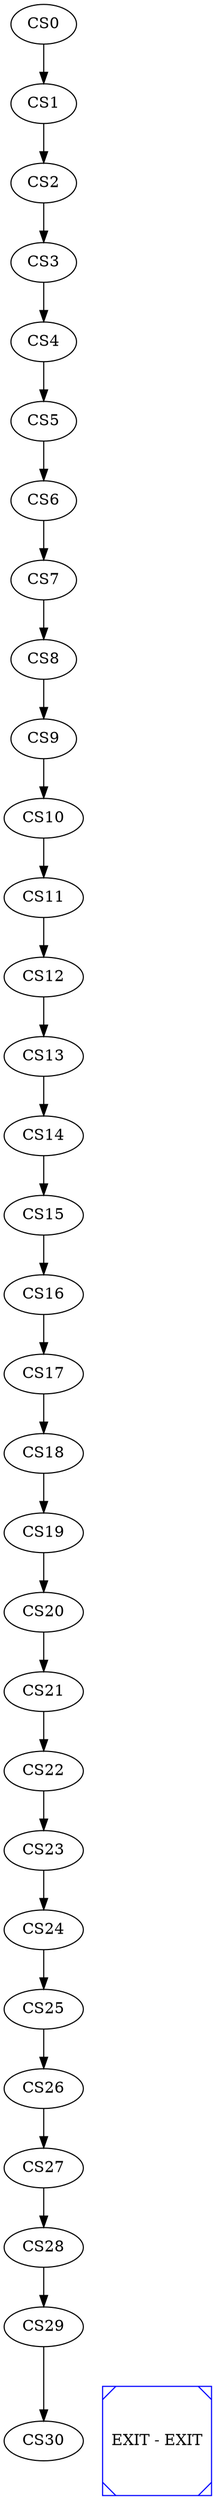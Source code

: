 digraph G {
//Scheduling solution
splines=ortho;
//Control Step: 0
CS0 [style=plaintext]
{rank=same; CS0  ;}
//Control Step: 1
CS1 [style=plaintext]
{rank=same; CS1  ;}
//Control Step: 2
CS2 [style=plaintext]
{rank=same; CS2  ;}
//Control Step: 3
CS3 [style=plaintext]
{rank=same; CS3  ;}
//Control Step: 4
CS4 [style=plaintext]
{rank=same; CS4  ;}
//Control Step: 5
CS5 [style=plaintext]
{rank=same; CS5  ;}
//Control Step: 6
CS6 [style=plaintext]
{rank=same; CS6  ;}
//Control Step: 7
CS7 [style=plaintext]
{rank=same; CS7  ;}
//Control Step: 8
CS8 [style=plaintext]
{rank=same; CS8  ;}
//Control Step: 9
CS9 [style=plaintext]
{rank=same; CS9  ;}
//Control Step: 10
CS10 [style=plaintext]
{rank=same; CS10  ;}
//Control Step: 11
CS11 [style=plaintext]
{rank=same; CS11  ;}
//Control Step: 12
CS12 [style=plaintext]
{rank=same; CS12  ;}
//Control Step: 13
CS13 [style=plaintext]
{rank=same; CS13  ;}
//Control Step: 14
CS14 [style=plaintext]
{rank=same; CS14  ;}
//Control Step: 15
CS15 [style=plaintext]
{rank=same; CS15  ;}
//Control Step: 16
CS16 [style=plaintext]
{rank=same; CS16  ;}
//Control Step: 17
CS17 [style=plaintext]
{rank=same; CS17  ;}
//Control Step: 18
CS18 [style=plaintext]
{rank=same; CS18  ;}
//Control Step: 19
CS19 [style=plaintext]
{rank=same; CS19  ;}
//Control Step: 20
CS20 [style=plaintext]
{rank=same; CS20  ;}
//Control Step: 21
CS21 [style=plaintext]
{rank=same; CS21  ;}
//Control Step: 22
CS22 [style=plaintext]
{rank=same; CS22  ;}
//Control Step: 23
CS23 [style=plaintext]
{rank=same; CS23  ;}
//Control Step: 24
CS24 [style=plaintext]
{rank=same; CS24  ;}
//Control Step: 25
CS25 [style=plaintext]
{rank=same; CS25  ;}
//Control Step: 26
CS26 [style=plaintext]
{rank=same; CS26  ;}
//Control Step: 27
CS27 [style=plaintext]
{rank=same; CS27  ;}
//Control Step: 28
CS28 [style=plaintext]
{rank=same; CS28  ;}
//Control Step: 29
CS29 [style=plaintext]
{rank=same; CS29  ;}
//Control Step: 30
CS30 [style=plaintext]
{rank=same; CS30 1  ;}
CS0 -> CS1;
CS1 -> CS2;
CS2 -> CS3;
CS3 -> CS4;
CS4 -> CS5;
CS5 -> CS6;
CS6 -> CS7;
CS7 -> CS8;
CS8 -> CS9;
CS9 -> CS10;
CS10 -> CS11;
CS11 -> CS12;
CS12 -> CS13;
CS13 -> CS14;
CS14 -> CS15;
CS15 -> CS16;
CS16 -> CS17;
CS17 -> CS18;
CS18 -> CS19;
CS19 -> CS20;
CS20 -> CS21;
CS21 -> CS22;
CS22 -> CS23;
CS23 -> CS24;
CS24 -> CS25;
CS25 -> CS26;
CS26 -> CS27;
CS27 -> CS28;
CS28 -> CS29;
CS29 -> CS30;
CS30 -> 1 [style=invis weight=1000 color=dimgrey];
1[color=blue,shape=Msquare,label="EXIT - EXIT"];
}
